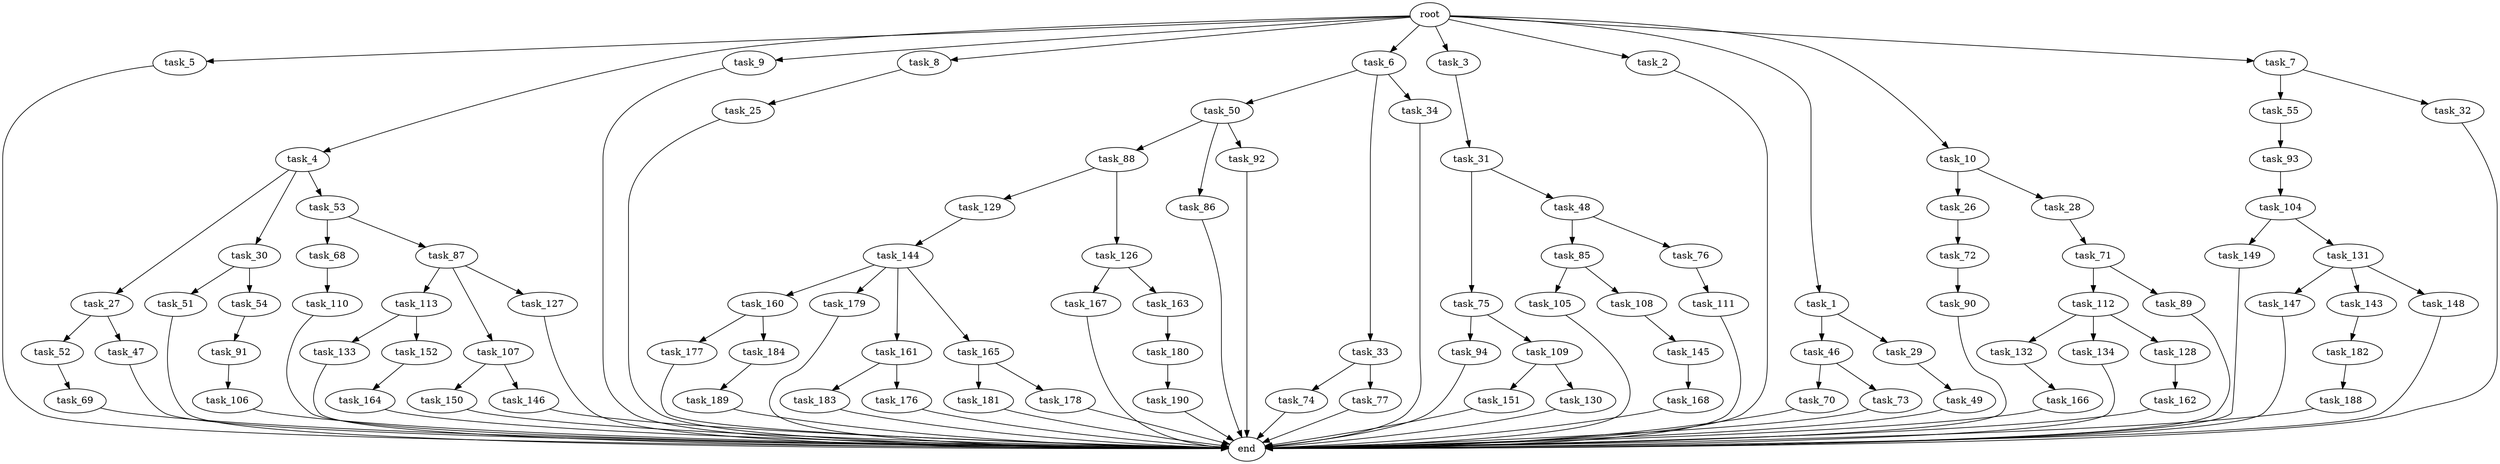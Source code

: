 digraph G {
  task_129 [size="3092376453.120000"];
  task_27 [size="2147483648.000000"];
  task_149 [size="4209067950.080000"];
  task_68 [size="2147483648.000000"];
  task_50 [size="343597383.680000"];
  task_91 [size="3092376453.120000"];
  end [size="0.000000"];
  task_74 [size="773094113.280000"];
  task_5 [size="10.240000"];
  task_4 [size="10.240000"];
  task_151 [size="6957847019.520000"];
  task_112 [size="1374389534.720000"];
  task_147 [size="2147483648.000000"];
  task_90 [size="6957847019.520000"];
  task_31 [size="5497558138.880000"];
  task_143 [size="2147483648.000000"];
  task_26 [size="8589934592.000000"];
  task_75 [size="773094113.280000"];
  task_190 [size="4209067950.080000"];
  task_51 [size="773094113.280000"];
  task_28 [size="8589934592.000000"];
  task_55 [size="343597383.680000"];
  task_88 [size="6957847019.520000"];
  task_9 [size="10.240000"];
  task_54 [size="773094113.280000"];
  task_132 [size="4209067950.080000"];
  task_33 [size="343597383.680000"];
  task_183 [size="8589934592.000000"];
  task_8 [size="10.240000"];
  task_69 [size="1374389534.720000"];
  task_86 [size="6957847019.520000"];
  task_160 [size="4209067950.080000"];
  task_167 [size="3092376453.120000"];
  task_179 [size="4209067950.080000"];
  task_181 [size="2147483648.000000"];
  task_166 [size="6957847019.520000"];
  task_133 [size="343597383.680000"];
  task_105 [size="773094113.280000"];
  task_188 [size="3092376453.120000"];
  task_150 [size="6957847019.520000"];
  task_85 [size="1374389534.720000"];
  task_131 [size="4209067950.080000"];
  task_168 [size="4209067950.080000"];
  task_52 [size="343597383.680000"];
  task_104 [size="2147483648.000000"];
  task_177 [size="6957847019.520000"];
  task_106 [size="4209067950.080000"];
  task_134 [size="4209067950.080000"];
  task_6 [size="10.240000"];
  task_3 [size="10.240000"];
  task_111 [size="773094113.280000"];
  task_34 [size="343597383.680000"];
  task_71 [size="5497558138.880000"];
  task_144 [size="8589934592.000000"];
  task_70 [size="8589934592.000000"];
  task_148 [size="2147483648.000000"];
  task_113 [size="6957847019.520000"];
  task_176 [size="8589934592.000000"];
  task_73 [size="8589934592.000000"];
  task_163 [size="3092376453.120000"];
  task_161 [size="4209067950.080000"];
  task_107 [size="6957847019.520000"];
  task_165 [size="4209067950.080000"];
  task_30 [size="2147483648.000000"];
  task_48 [size="773094113.280000"];
  task_46 [size="2147483648.000000"];
  task_32 [size="343597383.680000"];
  task_145 [size="3092376453.120000"];
  task_94 [size="1374389534.720000"];
  task_77 [size="773094113.280000"];
  task_162 [size="5497558138.880000"];
  task_2 [size="10.240000"];
  task_47 [size="343597383.680000"];
  task_1 [size="10.240000"];
  task_25 [size="6957847019.520000"];
  task_72 [size="1374389534.720000"];
  task_146 [size="6957847019.520000"];
  task_130 [size="6957847019.520000"];
  task_29 [size="2147483648.000000"];
  task_87 [size="2147483648.000000"];
  task_109 [size="1374389534.720000"];
  task_184 [size="6957847019.520000"];
  task_178 [size="2147483648.000000"];
  task_126 [size="3092376453.120000"];
  task_92 [size="6957847019.520000"];
  task_49 [size="3092376453.120000"];
  task_10 [size="10.240000"];
  task_7 [size="10.240000"];
  task_127 [size="6957847019.520000"];
  task_189 [size="773094113.280000"];
  task_128 [size="4209067950.080000"];
  task_110 [size="5497558138.880000"];
  root [size="0.000000"];
  task_76 [size="1374389534.720000"];
  task_180 [size="773094113.280000"];
  task_93 [size="773094113.280000"];
  task_89 [size="1374389534.720000"];
  task_182 [size="343597383.680000"];
  task_108 [size="773094113.280000"];
  task_152 [size="343597383.680000"];
  task_164 [size="8589934592.000000"];
  task_53 [size="2147483648.000000"];

  task_129 -> task_144 [size="838860800.000000"];
  task_27 -> task_47 [size="33554432.000000"];
  task_27 -> task_52 [size="33554432.000000"];
  task_149 -> end [size="1.000000"];
  task_68 -> task_110 [size="536870912.000000"];
  task_50 -> task_86 [size="679477248.000000"];
  task_50 -> task_88 [size="679477248.000000"];
  task_50 -> task_92 [size="679477248.000000"];
  task_91 -> task_106 [size="411041792.000000"];
  task_74 -> end [size="1.000000"];
  task_5 -> end [size="1.000000"];
  task_4 -> task_30 [size="209715200.000000"];
  task_4 -> task_27 [size="209715200.000000"];
  task_4 -> task_53 [size="209715200.000000"];
  task_151 -> end [size="1.000000"];
  task_112 -> task_134 [size="411041792.000000"];
  task_112 -> task_132 [size="411041792.000000"];
  task_112 -> task_128 [size="411041792.000000"];
  task_147 -> end [size="1.000000"];
  task_90 -> end [size="1.000000"];
  task_31 -> task_75 [size="75497472.000000"];
  task_31 -> task_48 [size="75497472.000000"];
  task_143 -> task_182 [size="33554432.000000"];
  task_26 -> task_72 [size="134217728.000000"];
  task_75 -> task_94 [size="134217728.000000"];
  task_75 -> task_109 [size="134217728.000000"];
  task_190 -> end [size="1.000000"];
  task_51 -> end [size="1.000000"];
  task_28 -> task_71 [size="536870912.000000"];
  task_55 -> task_93 [size="75497472.000000"];
  task_88 -> task_129 [size="301989888.000000"];
  task_88 -> task_126 [size="301989888.000000"];
  task_9 -> end [size="1.000000"];
  task_54 -> task_91 [size="301989888.000000"];
  task_132 -> task_166 [size="679477248.000000"];
  task_33 -> task_74 [size="75497472.000000"];
  task_33 -> task_77 [size="75497472.000000"];
  task_183 -> end [size="1.000000"];
  task_8 -> task_25 [size="679477248.000000"];
  task_69 -> end [size="1.000000"];
  task_86 -> end [size="1.000000"];
  task_160 -> task_177 [size="679477248.000000"];
  task_160 -> task_184 [size="679477248.000000"];
  task_167 -> end [size="1.000000"];
  task_179 -> end [size="1.000000"];
  task_181 -> end [size="1.000000"];
  task_166 -> end [size="1.000000"];
  task_133 -> end [size="1.000000"];
  task_105 -> end [size="1.000000"];
  task_188 -> end [size="1.000000"];
  task_150 -> end [size="1.000000"];
  task_85 -> task_108 [size="75497472.000000"];
  task_85 -> task_105 [size="75497472.000000"];
  task_131 -> task_143 [size="209715200.000000"];
  task_131 -> task_148 [size="209715200.000000"];
  task_131 -> task_147 [size="209715200.000000"];
  task_168 -> end [size="1.000000"];
  task_52 -> task_69 [size="134217728.000000"];
  task_104 -> task_149 [size="411041792.000000"];
  task_104 -> task_131 [size="411041792.000000"];
  task_177 -> end [size="1.000000"];
  task_106 -> end [size="1.000000"];
  task_134 -> end [size="1.000000"];
  task_6 -> task_33 [size="33554432.000000"];
  task_6 -> task_34 [size="33554432.000000"];
  task_6 -> task_50 [size="33554432.000000"];
  task_3 -> task_31 [size="536870912.000000"];
  task_111 -> end [size="1.000000"];
  task_34 -> end [size="1.000000"];
  task_71 -> task_112 [size="134217728.000000"];
  task_71 -> task_89 [size="134217728.000000"];
  task_144 -> task_179 [size="411041792.000000"];
  task_144 -> task_161 [size="411041792.000000"];
  task_144 -> task_160 [size="411041792.000000"];
  task_144 -> task_165 [size="411041792.000000"];
  task_70 -> end [size="1.000000"];
  task_148 -> end [size="1.000000"];
  task_113 -> task_133 [size="33554432.000000"];
  task_113 -> task_152 [size="33554432.000000"];
  task_176 -> end [size="1.000000"];
  task_73 -> end [size="1.000000"];
  task_163 -> task_180 [size="75497472.000000"];
  task_161 -> task_183 [size="838860800.000000"];
  task_161 -> task_176 [size="838860800.000000"];
  task_107 -> task_146 [size="679477248.000000"];
  task_107 -> task_150 [size="679477248.000000"];
  task_165 -> task_178 [size="209715200.000000"];
  task_165 -> task_181 [size="209715200.000000"];
  task_30 -> task_54 [size="75497472.000000"];
  task_30 -> task_51 [size="75497472.000000"];
  task_48 -> task_76 [size="134217728.000000"];
  task_48 -> task_85 [size="134217728.000000"];
  task_46 -> task_70 [size="838860800.000000"];
  task_46 -> task_73 [size="838860800.000000"];
  task_32 -> end [size="1.000000"];
  task_145 -> task_168 [size="411041792.000000"];
  task_94 -> end [size="1.000000"];
  task_77 -> end [size="1.000000"];
  task_162 -> end [size="1.000000"];
  task_2 -> end [size="1.000000"];
  task_47 -> end [size="1.000000"];
  task_1 -> task_46 [size="209715200.000000"];
  task_1 -> task_29 [size="209715200.000000"];
  task_25 -> end [size="1.000000"];
  task_72 -> task_90 [size="679477248.000000"];
  task_146 -> end [size="1.000000"];
  task_130 -> end [size="1.000000"];
  task_29 -> task_49 [size="301989888.000000"];
  task_87 -> task_127 [size="679477248.000000"];
  task_87 -> task_113 [size="679477248.000000"];
  task_87 -> task_107 [size="679477248.000000"];
  task_109 -> task_130 [size="679477248.000000"];
  task_109 -> task_151 [size="679477248.000000"];
  task_184 -> task_189 [size="75497472.000000"];
  task_178 -> end [size="1.000000"];
  task_126 -> task_167 [size="301989888.000000"];
  task_126 -> task_163 [size="301989888.000000"];
  task_92 -> end [size="1.000000"];
  task_49 -> end [size="1.000000"];
  task_10 -> task_28 [size="838860800.000000"];
  task_10 -> task_26 [size="838860800.000000"];
  task_7 -> task_32 [size="33554432.000000"];
  task_7 -> task_55 [size="33554432.000000"];
  task_127 -> end [size="1.000000"];
  task_189 -> end [size="1.000000"];
  task_128 -> task_162 [size="536870912.000000"];
  task_110 -> end [size="1.000000"];
  root -> task_8 [size="1.000000"];
  root -> task_10 [size="1.000000"];
  root -> task_2 [size="1.000000"];
  root -> task_5 [size="1.000000"];
  root -> task_4 [size="1.000000"];
  root -> task_9 [size="1.000000"];
  root -> task_1 [size="1.000000"];
  root -> task_7 [size="1.000000"];
  root -> task_6 [size="1.000000"];
  root -> task_3 [size="1.000000"];
  task_76 -> task_111 [size="75497472.000000"];
  task_180 -> task_190 [size="411041792.000000"];
  task_93 -> task_104 [size="209715200.000000"];
  task_89 -> end [size="1.000000"];
  task_182 -> task_188 [size="301989888.000000"];
  task_108 -> task_145 [size="301989888.000000"];
  task_152 -> task_164 [size="838860800.000000"];
  task_164 -> end [size="1.000000"];
  task_53 -> task_68 [size="209715200.000000"];
  task_53 -> task_87 [size="209715200.000000"];
}
